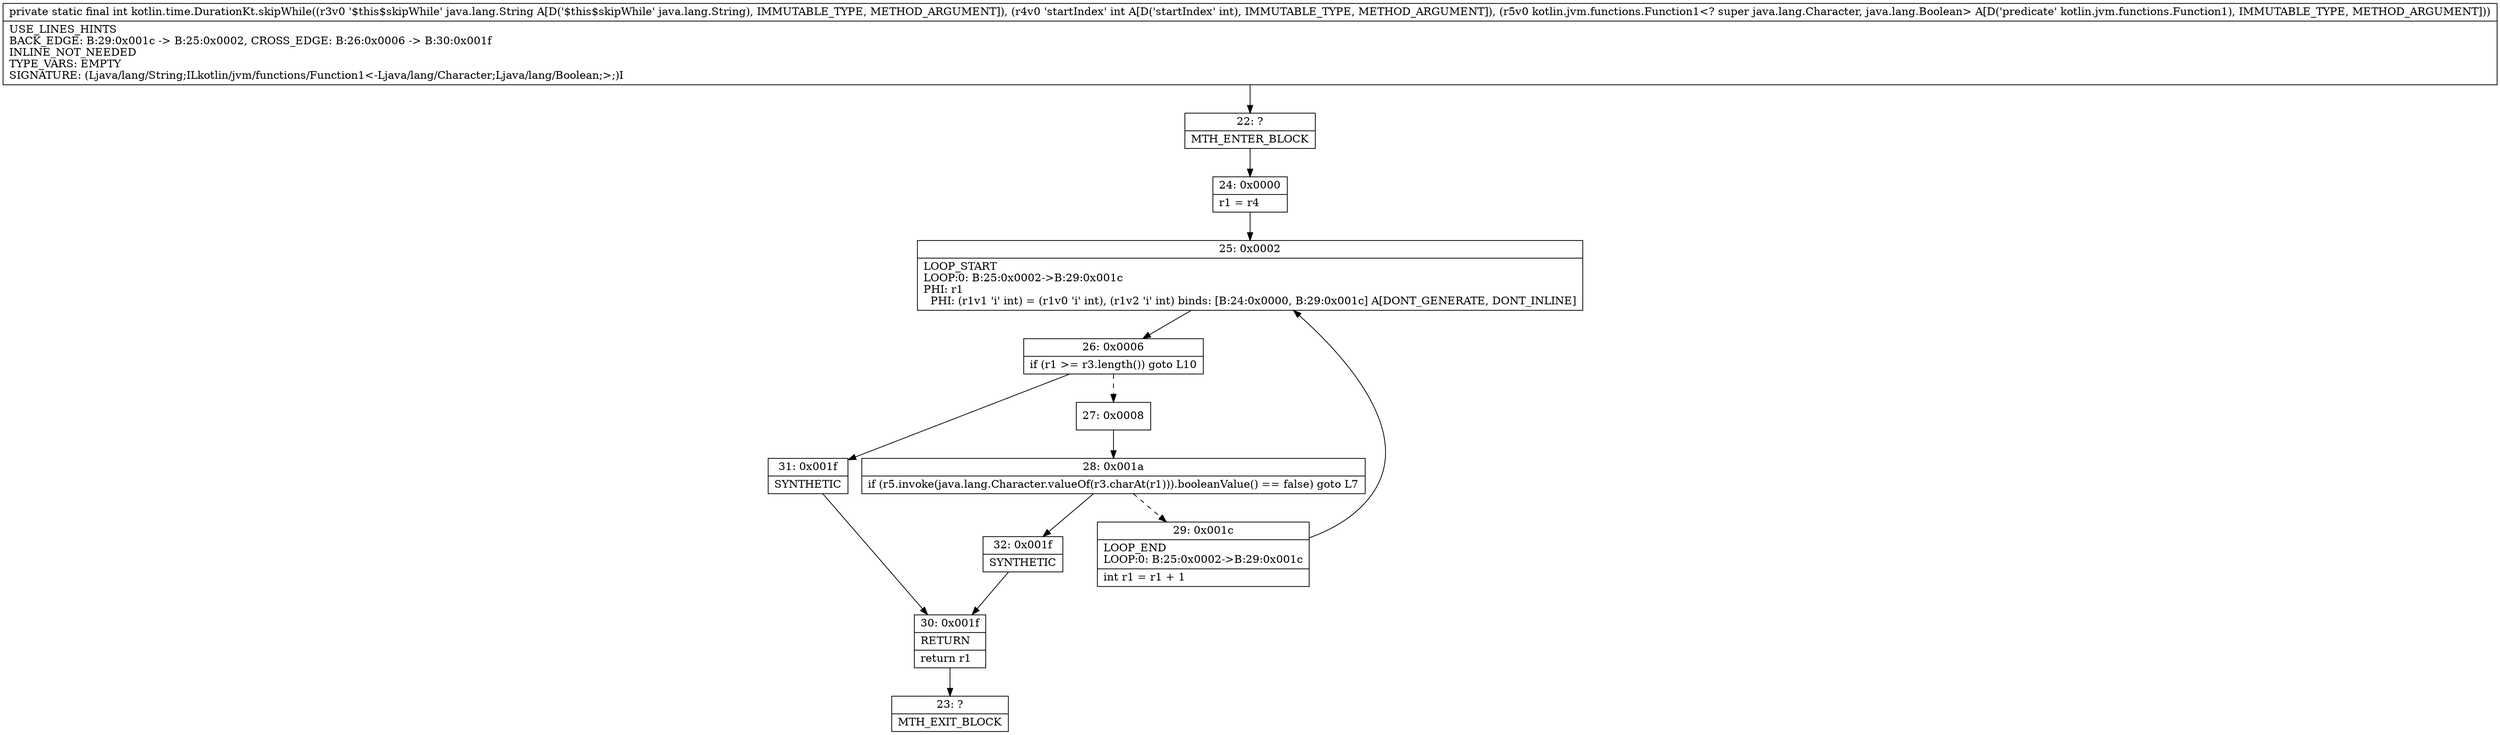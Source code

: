 digraph "CFG forkotlin.time.DurationKt.skipWhile(Ljava\/lang\/String;ILkotlin\/jvm\/functions\/Function1;)I" {
Node_22 [shape=record,label="{22\:\ ?|MTH_ENTER_BLOCK\l}"];
Node_24 [shape=record,label="{24\:\ 0x0000|r1 = r4\l}"];
Node_25 [shape=record,label="{25\:\ 0x0002|LOOP_START\lLOOP:0: B:25:0x0002\-\>B:29:0x001c\lPHI: r1 \l  PHI: (r1v1 'i' int) = (r1v0 'i' int), (r1v2 'i' int) binds: [B:24:0x0000, B:29:0x001c] A[DONT_GENERATE, DONT_INLINE]\l}"];
Node_26 [shape=record,label="{26\:\ 0x0006|if (r1 \>= r3.length()) goto L10\l}"];
Node_27 [shape=record,label="{27\:\ 0x0008}"];
Node_28 [shape=record,label="{28\:\ 0x001a|if (r5.invoke(java.lang.Character.valueOf(r3.charAt(r1))).booleanValue() == false) goto L7\l}"];
Node_29 [shape=record,label="{29\:\ 0x001c|LOOP_END\lLOOP:0: B:25:0x0002\-\>B:29:0x001c\l|int r1 = r1 + 1\l}"];
Node_32 [shape=record,label="{32\:\ 0x001f|SYNTHETIC\l}"];
Node_30 [shape=record,label="{30\:\ 0x001f|RETURN\l|return r1\l}"];
Node_23 [shape=record,label="{23\:\ ?|MTH_EXIT_BLOCK\l}"];
Node_31 [shape=record,label="{31\:\ 0x001f|SYNTHETIC\l}"];
MethodNode[shape=record,label="{private static final int kotlin.time.DurationKt.skipWhile((r3v0 '$this$skipWhile' java.lang.String A[D('$this$skipWhile' java.lang.String), IMMUTABLE_TYPE, METHOD_ARGUMENT]), (r4v0 'startIndex' int A[D('startIndex' int), IMMUTABLE_TYPE, METHOD_ARGUMENT]), (r5v0 kotlin.jvm.functions.Function1\<? super java.lang.Character, java.lang.Boolean\> A[D('predicate' kotlin.jvm.functions.Function1), IMMUTABLE_TYPE, METHOD_ARGUMENT]))  | USE_LINES_HINTS\lBACK_EDGE: B:29:0x001c \-\> B:25:0x0002, CROSS_EDGE: B:26:0x0006 \-\> B:30:0x001f\lINLINE_NOT_NEEDED\lTYPE_VARS: EMPTY\lSIGNATURE: (Ljava\/lang\/String;ILkotlin\/jvm\/functions\/Function1\<\-Ljava\/lang\/Character;Ljava\/lang\/Boolean;\>;)I\l}"];
MethodNode -> Node_22;Node_22 -> Node_24;
Node_24 -> Node_25;
Node_25 -> Node_26;
Node_26 -> Node_27[style=dashed];
Node_26 -> Node_31;
Node_27 -> Node_28;
Node_28 -> Node_29[style=dashed];
Node_28 -> Node_32;
Node_29 -> Node_25;
Node_32 -> Node_30;
Node_30 -> Node_23;
Node_31 -> Node_30;
}

